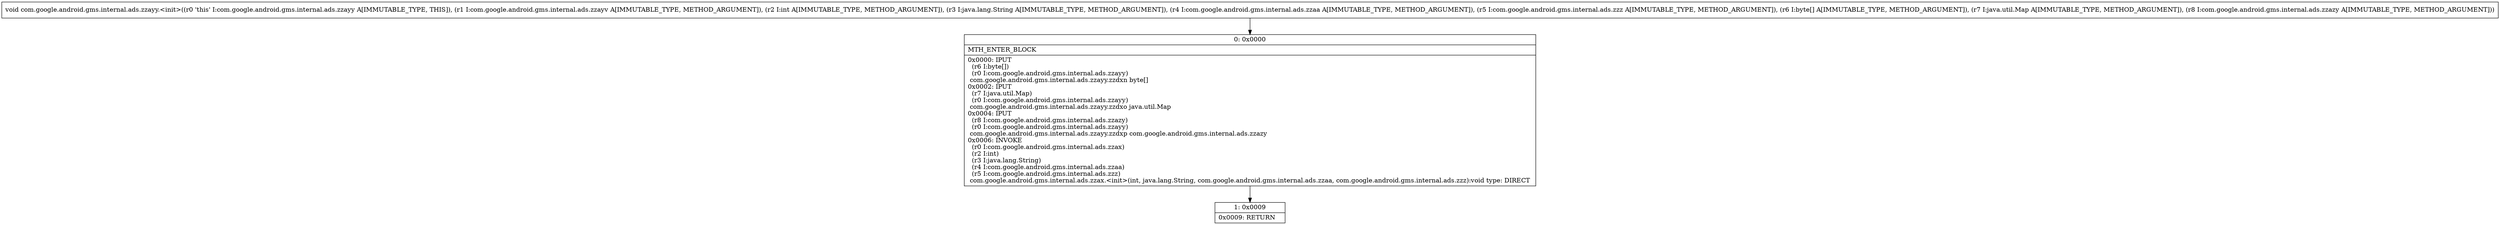 digraph "CFG forcom.google.android.gms.internal.ads.zzayy.\<init\>(Lcom\/google\/android\/gms\/internal\/ads\/zzayv;ILjava\/lang\/String;Lcom\/google\/android\/gms\/internal\/ads\/zzaa;Lcom\/google\/android\/gms\/internal\/ads\/zzz;[BLjava\/util\/Map;Lcom\/google\/android\/gms\/internal\/ads\/zzazy;)V" {
Node_0 [shape=record,label="{0\:\ 0x0000|MTH_ENTER_BLOCK\l|0x0000: IPUT  \l  (r6 I:byte[])\l  (r0 I:com.google.android.gms.internal.ads.zzayy)\l com.google.android.gms.internal.ads.zzayy.zzdxn byte[] \l0x0002: IPUT  \l  (r7 I:java.util.Map)\l  (r0 I:com.google.android.gms.internal.ads.zzayy)\l com.google.android.gms.internal.ads.zzayy.zzdxo java.util.Map \l0x0004: IPUT  \l  (r8 I:com.google.android.gms.internal.ads.zzazy)\l  (r0 I:com.google.android.gms.internal.ads.zzayy)\l com.google.android.gms.internal.ads.zzayy.zzdxp com.google.android.gms.internal.ads.zzazy \l0x0006: INVOKE  \l  (r0 I:com.google.android.gms.internal.ads.zzax)\l  (r2 I:int)\l  (r3 I:java.lang.String)\l  (r4 I:com.google.android.gms.internal.ads.zzaa)\l  (r5 I:com.google.android.gms.internal.ads.zzz)\l com.google.android.gms.internal.ads.zzax.\<init\>(int, java.lang.String, com.google.android.gms.internal.ads.zzaa, com.google.android.gms.internal.ads.zzz):void type: DIRECT \l}"];
Node_1 [shape=record,label="{1\:\ 0x0009|0x0009: RETURN   \l}"];
MethodNode[shape=record,label="{void com.google.android.gms.internal.ads.zzayy.\<init\>((r0 'this' I:com.google.android.gms.internal.ads.zzayy A[IMMUTABLE_TYPE, THIS]), (r1 I:com.google.android.gms.internal.ads.zzayv A[IMMUTABLE_TYPE, METHOD_ARGUMENT]), (r2 I:int A[IMMUTABLE_TYPE, METHOD_ARGUMENT]), (r3 I:java.lang.String A[IMMUTABLE_TYPE, METHOD_ARGUMENT]), (r4 I:com.google.android.gms.internal.ads.zzaa A[IMMUTABLE_TYPE, METHOD_ARGUMENT]), (r5 I:com.google.android.gms.internal.ads.zzz A[IMMUTABLE_TYPE, METHOD_ARGUMENT]), (r6 I:byte[] A[IMMUTABLE_TYPE, METHOD_ARGUMENT]), (r7 I:java.util.Map A[IMMUTABLE_TYPE, METHOD_ARGUMENT]), (r8 I:com.google.android.gms.internal.ads.zzazy A[IMMUTABLE_TYPE, METHOD_ARGUMENT])) }"];
MethodNode -> Node_0;
Node_0 -> Node_1;
}

